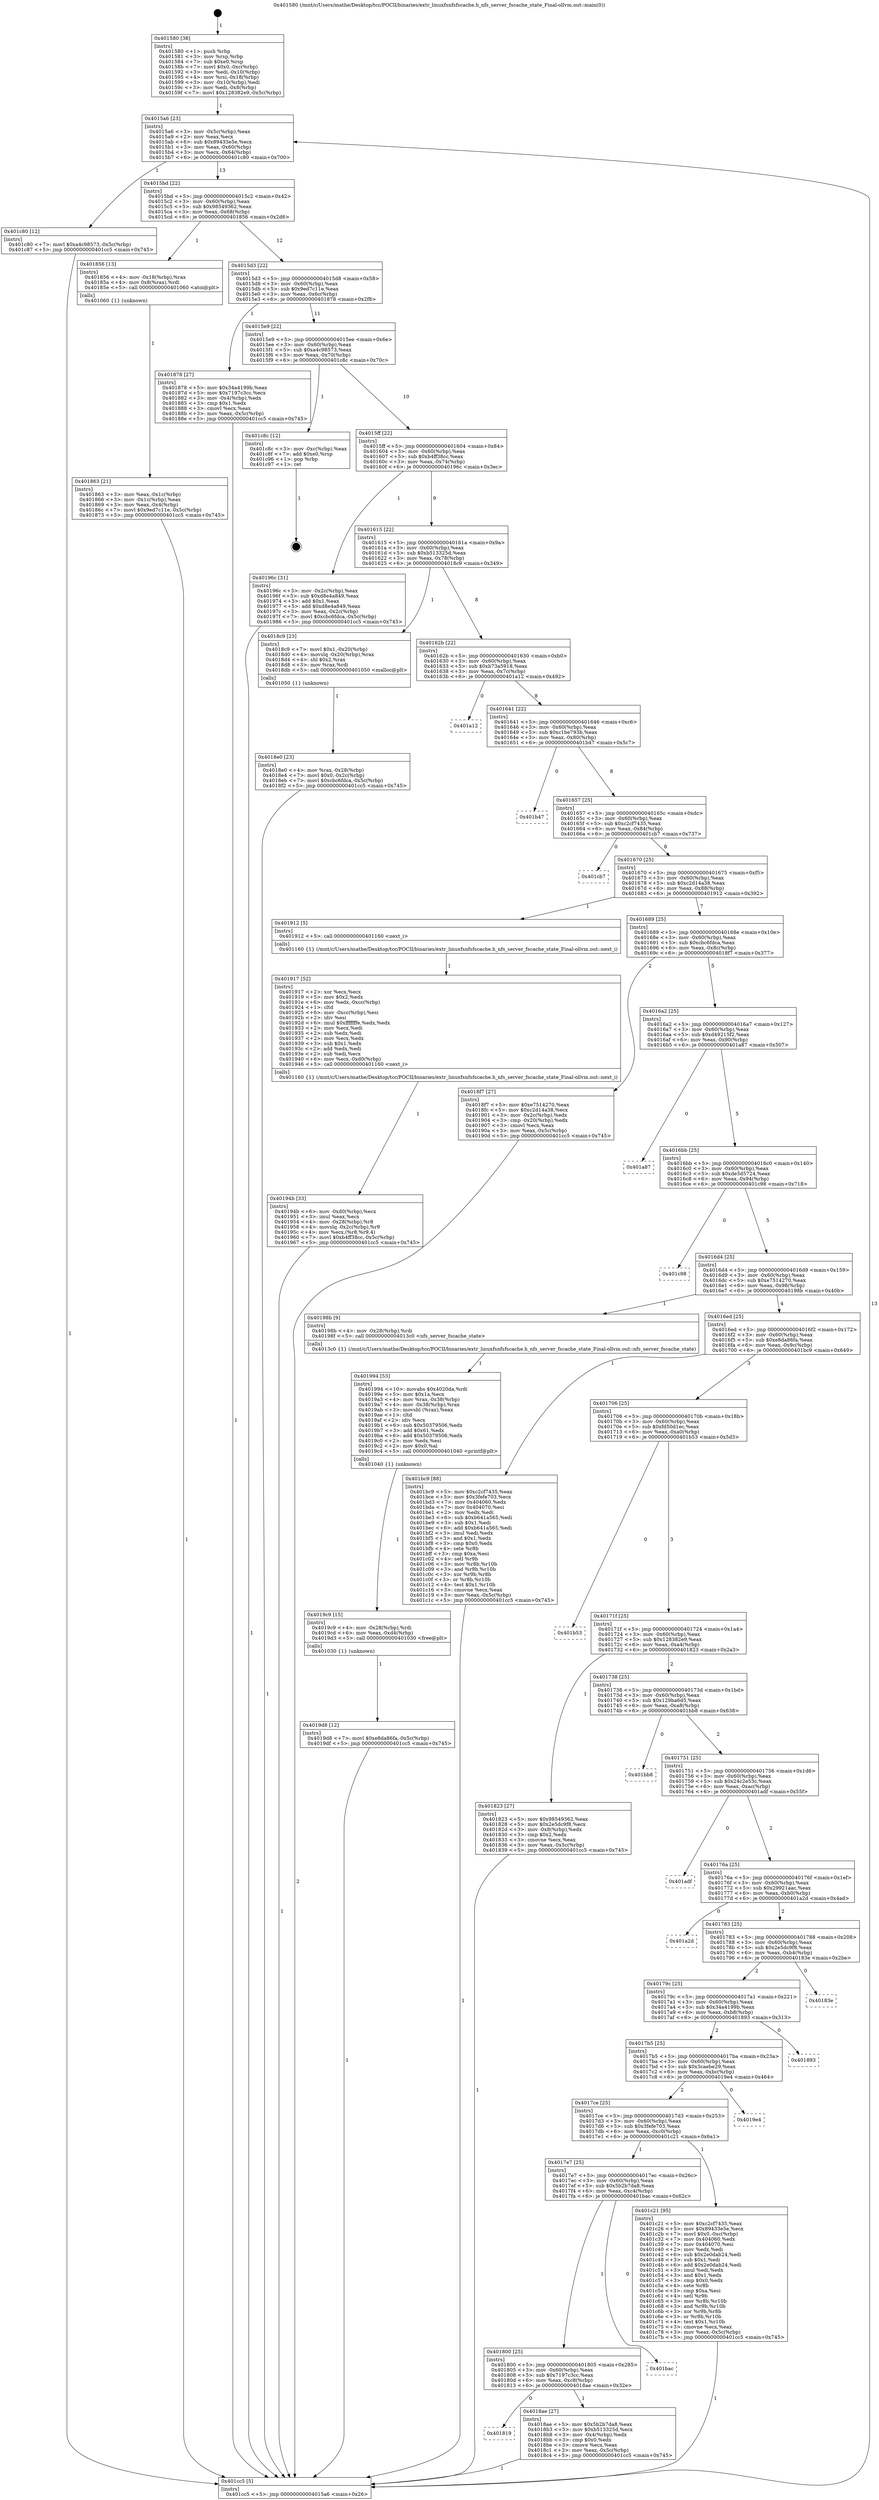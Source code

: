digraph "0x401580" {
  label = "0x401580 (/mnt/c/Users/mathe/Desktop/tcc/POCII/binaries/extr_linuxfsnfsfscache.h_nfs_server_fscache_state_Final-ollvm.out::main(0))"
  labelloc = "t"
  node[shape=record]

  Entry [label="",width=0.3,height=0.3,shape=circle,fillcolor=black,style=filled]
  "0x4015a6" [label="{
     0x4015a6 [23]\l
     | [instrs]\l
     &nbsp;&nbsp;0x4015a6 \<+3\>: mov -0x5c(%rbp),%eax\l
     &nbsp;&nbsp;0x4015a9 \<+2\>: mov %eax,%ecx\l
     &nbsp;&nbsp;0x4015ab \<+6\>: sub $0x89433e5e,%ecx\l
     &nbsp;&nbsp;0x4015b1 \<+3\>: mov %eax,-0x60(%rbp)\l
     &nbsp;&nbsp;0x4015b4 \<+3\>: mov %ecx,-0x64(%rbp)\l
     &nbsp;&nbsp;0x4015b7 \<+6\>: je 0000000000401c80 \<main+0x700\>\l
  }"]
  "0x401c80" [label="{
     0x401c80 [12]\l
     | [instrs]\l
     &nbsp;&nbsp;0x401c80 \<+7\>: movl $0xa4c98573,-0x5c(%rbp)\l
     &nbsp;&nbsp;0x401c87 \<+5\>: jmp 0000000000401cc5 \<main+0x745\>\l
  }"]
  "0x4015bd" [label="{
     0x4015bd [22]\l
     | [instrs]\l
     &nbsp;&nbsp;0x4015bd \<+5\>: jmp 00000000004015c2 \<main+0x42\>\l
     &nbsp;&nbsp;0x4015c2 \<+3\>: mov -0x60(%rbp),%eax\l
     &nbsp;&nbsp;0x4015c5 \<+5\>: sub $0x98549362,%eax\l
     &nbsp;&nbsp;0x4015ca \<+3\>: mov %eax,-0x68(%rbp)\l
     &nbsp;&nbsp;0x4015cd \<+6\>: je 0000000000401856 \<main+0x2d6\>\l
  }"]
  Exit [label="",width=0.3,height=0.3,shape=circle,fillcolor=black,style=filled,peripheries=2]
  "0x401856" [label="{
     0x401856 [13]\l
     | [instrs]\l
     &nbsp;&nbsp;0x401856 \<+4\>: mov -0x18(%rbp),%rax\l
     &nbsp;&nbsp;0x40185a \<+4\>: mov 0x8(%rax),%rdi\l
     &nbsp;&nbsp;0x40185e \<+5\>: call 0000000000401060 \<atoi@plt\>\l
     | [calls]\l
     &nbsp;&nbsp;0x401060 \{1\} (unknown)\l
  }"]
  "0x4015d3" [label="{
     0x4015d3 [22]\l
     | [instrs]\l
     &nbsp;&nbsp;0x4015d3 \<+5\>: jmp 00000000004015d8 \<main+0x58\>\l
     &nbsp;&nbsp;0x4015d8 \<+3\>: mov -0x60(%rbp),%eax\l
     &nbsp;&nbsp;0x4015db \<+5\>: sub $0x9ed7c11e,%eax\l
     &nbsp;&nbsp;0x4015e0 \<+3\>: mov %eax,-0x6c(%rbp)\l
     &nbsp;&nbsp;0x4015e3 \<+6\>: je 0000000000401878 \<main+0x2f8\>\l
  }"]
  "0x4019d8" [label="{
     0x4019d8 [12]\l
     | [instrs]\l
     &nbsp;&nbsp;0x4019d8 \<+7\>: movl $0xe8da86fa,-0x5c(%rbp)\l
     &nbsp;&nbsp;0x4019df \<+5\>: jmp 0000000000401cc5 \<main+0x745\>\l
  }"]
  "0x401878" [label="{
     0x401878 [27]\l
     | [instrs]\l
     &nbsp;&nbsp;0x401878 \<+5\>: mov $0x34a4199b,%eax\l
     &nbsp;&nbsp;0x40187d \<+5\>: mov $0x7197c3cc,%ecx\l
     &nbsp;&nbsp;0x401882 \<+3\>: mov -0x4(%rbp),%edx\l
     &nbsp;&nbsp;0x401885 \<+3\>: cmp $0x1,%edx\l
     &nbsp;&nbsp;0x401888 \<+3\>: cmovl %ecx,%eax\l
     &nbsp;&nbsp;0x40188b \<+3\>: mov %eax,-0x5c(%rbp)\l
     &nbsp;&nbsp;0x40188e \<+5\>: jmp 0000000000401cc5 \<main+0x745\>\l
  }"]
  "0x4015e9" [label="{
     0x4015e9 [22]\l
     | [instrs]\l
     &nbsp;&nbsp;0x4015e9 \<+5\>: jmp 00000000004015ee \<main+0x6e\>\l
     &nbsp;&nbsp;0x4015ee \<+3\>: mov -0x60(%rbp),%eax\l
     &nbsp;&nbsp;0x4015f1 \<+5\>: sub $0xa4c98573,%eax\l
     &nbsp;&nbsp;0x4015f6 \<+3\>: mov %eax,-0x70(%rbp)\l
     &nbsp;&nbsp;0x4015f9 \<+6\>: je 0000000000401c8c \<main+0x70c\>\l
  }"]
  "0x4019c9" [label="{
     0x4019c9 [15]\l
     | [instrs]\l
     &nbsp;&nbsp;0x4019c9 \<+4\>: mov -0x28(%rbp),%rdi\l
     &nbsp;&nbsp;0x4019cd \<+6\>: mov %eax,-0xd4(%rbp)\l
     &nbsp;&nbsp;0x4019d3 \<+5\>: call 0000000000401030 \<free@plt\>\l
     | [calls]\l
     &nbsp;&nbsp;0x401030 \{1\} (unknown)\l
  }"]
  "0x401c8c" [label="{
     0x401c8c [12]\l
     | [instrs]\l
     &nbsp;&nbsp;0x401c8c \<+3\>: mov -0xc(%rbp),%eax\l
     &nbsp;&nbsp;0x401c8f \<+7\>: add $0xe0,%rsp\l
     &nbsp;&nbsp;0x401c96 \<+1\>: pop %rbp\l
     &nbsp;&nbsp;0x401c97 \<+1\>: ret\l
  }"]
  "0x4015ff" [label="{
     0x4015ff [22]\l
     | [instrs]\l
     &nbsp;&nbsp;0x4015ff \<+5\>: jmp 0000000000401604 \<main+0x84\>\l
     &nbsp;&nbsp;0x401604 \<+3\>: mov -0x60(%rbp),%eax\l
     &nbsp;&nbsp;0x401607 \<+5\>: sub $0xb4ff38cc,%eax\l
     &nbsp;&nbsp;0x40160c \<+3\>: mov %eax,-0x74(%rbp)\l
     &nbsp;&nbsp;0x40160f \<+6\>: je 000000000040196c \<main+0x3ec\>\l
  }"]
  "0x401994" [label="{
     0x401994 [53]\l
     | [instrs]\l
     &nbsp;&nbsp;0x401994 \<+10\>: movabs $0x4020da,%rdi\l
     &nbsp;&nbsp;0x40199e \<+5\>: mov $0x1a,%ecx\l
     &nbsp;&nbsp;0x4019a3 \<+4\>: mov %rax,-0x38(%rbp)\l
     &nbsp;&nbsp;0x4019a7 \<+4\>: mov -0x38(%rbp),%rax\l
     &nbsp;&nbsp;0x4019ab \<+3\>: movsbl (%rax),%eax\l
     &nbsp;&nbsp;0x4019ae \<+1\>: cltd\l
     &nbsp;&nbsp;0x4019af \<+2\>: idiv %ecx\l
     &nbsp;&nbsp;0x4019b1 \<+6\>: sub $0x50379506,%edx\l
     &nbsp;&nbsp;0x4019b7 \<+3\>: add $0x61,%edx\l
     &nbsp;&nbsp;0x4019ba \<+6\>: add $0x50379506,%edx\l
     &nbsp;&nbsp;0x4019c0 \<+2\>: mov %edx,%esi\l
     &nbsp;&nbsp;0x4019c2 \<+2\>: mov $0x0,%al\l
     &nbsp;&nbsp;0x4019c4 \<+5\>: call 0000000000401040 \<printf@plt\>\l
     | [calls]\l
     &nbsp;&nbsp;0x401040 \{1\} (unknown)\l
  }"]
  "0x40196c" [label="{
     0x40196c [31]\l
     | [instrs]\l
     &nbsp;&nbsp;0x40196c \<+3\>: mov -0x2c(%rbp),%eax\l
     &nbsp;&nbsp;0x40196f \<+5\>: sub $0xd8e4a849,%eax\l
     &nbsp;&nbsp;0x401974 \<+3\>: add $0x1,%eax\l
     &nbsp;&nbsp;0x401977 \<+5\>: add $0xd8e4a849,%eax\l
     &nbsp;&nbsp;0x40197c \<+3\>: mov %eax,-0x2c(%rbp)\l
     &nbsp;&nbsp;0x40197f \<+7\>: movl $0xcbc6fdca,-0x5c(%rbp)\l
     &nbsp;&nbsp;0x401986 \<+5\>: jmp 0000000000401cc5 \<main+0x745\>\l
  }"]
  "0x401615" [label="{
     0x401615 [22]\l
     | [instrs]\l
     &nbsp;&nbsp;0x401615 \<+5\>: jmp 000000000040161a \<main+0x9a\>\l
     &nbsp;&nbsp;0x40161a \<+3\>: mov -0x60(%rbp),%eax\l
     &nbsp;&nbsp;0x40161d \<+5\>: sub $0xb513325d,%eax\l
     &nbsp;&nbsp;0x401622 \<+3\>: mov %eax,-0x78(%rbp)\l
     &nbsp;&nbsp;0x401625 \<+6\>: je 00000000004018c9 \<main+0x349\>\l
  }"]
  "0x40194b" [label="{
     0x40194b [33]\l
     | [instrs]\l
     &nbsp;&nbsp;0x40194b \<+6\>: mov -0xd0(%rbp),%ecx\l
     &nbsp;&nbsp;0x401951 \<+3\>: imul %eax,%ecx\l
     &nbsp;&nbsp;0x401954 \<+4\>: mov -0x28(%rbp),%r8\l
     &nbsp;&nbsp;0x401958 \<+4\>: movslq -0x2c(%rbp),%r9\l
     &nbsp;&nbsp;0x40195c \<+4\>: mov %ecx,(%r8,%r9,4)\l
     &nbsp;&nbsp;0x401960 \<+7\>: movl $0xb4ff38cc,-0x5c(%rbp)\l
     &nbsp;&nbsp;0x401967 \<+5\>: jmp 0000000000401cc5 \<main+0x745\>\l
  }"]
  "0x4018c9" [label="{
     0x4018c9 [23]\l
     | [instrs]\l
     &nbsp;&nbsp;0x4018c9 \<+7\>: movl $0x1,-0x20(%rbp)\l
     &nbsp;&nbsp;0x4018d0 \<+4\>: movslq -0x20(%rbp),%rax\l
     &nbsp;&nbsp;0x4018d4 \<+4\>: shl $0x2,%rax\l
     &nbsp;&nbsp;0x4018d8 \<+3\>: mov %rax,%rdi\l
     &nbsp;&nbsp;0x4018db \<+5\>: call 0000000000401050 \<malloc@plt\>\l
     | [calls]\l
     &nbsp;&nbsp;0x401050 \{1\} (unknown)\l
  }"]
  "0x40162b" [label="{
     0x40162b [22]\l
     | [instrs]\l
     &nbsp;&nbsp;0x40162b \<+5\>: jmp 0000000000401630 \<main+0xb0\>\l
     &nbsp;&nbsp;0x401630 \<+3\>: mov -0x60(%rbp),%eax\l
     &nbsp;&nbsp;0x401633 \<+5\>: sub $0xb73a5918,%eax\l
     &nbsp;&nbsp;0x401638 \<+3\>: mov %eax,-0x7c(%rbp)\l
     &nbsp;&nbsp;0x40163b \<+6\>: je 0000000000401a12 \<main+0x492\>\l
  }"]
  "0x401917" [label="{
     0x401917 [52]\l
     | [instrs]\l
     &nbsp;&nbsp;0x401917 \<+2\>: xor %ecx,%ecx\l
     &nbsp;&nbsp;0x401919 \<+5\>: mov $0x2,%edx\l
     &nbsp;&nbsp;0x40191e \<+6\>: mov %edx,-0xcc(%rbp)\l
     &nbsp;&nbsp;0x401924 \<+1\>: cltd\l
     &nbsp;&nbsp;0x401925 \<+6\>: mov -0xcc(%rbp),%esi\l
     &nbsp;&nbsp;0x40192b \<+2\>: idiv %esi\l
     &nbsp;&nbsp;0x40192d \<+6\>: imul $0xfffffffe,%edx,%edx\l
     &nbsp;&nbsp;0x401933 \<+2\>: mov %ecx,%edi\l
     &nbsp;&nbsp;0x401935 \<+2\>: sub %edx,%edi\l
     &nbsp;&nbsp;0x401937 \<+2\>: mov %ecx,%edx\l
     &nbsp;&nbsp;0x401939 \<+3\>: sub $0x1,%edx\l
     &nbsp;&nbsp;0x40193c \<+2\>: add %edx,%edi\l
     &nbsp;&nbsp;0x40193e \<+2\>: sub %edi,%ecx\l
     &nbsp;&nbsp;0x401940 \<+6\>: mov %ecx,-0xd0(%rbp)\l
     &nbsp;&nbsp;0x401946 \<+5\>: call 0000000000401160 \<next_i\>\l
     | [calls]\l
     &nbsp;&nbsp;0x401160 \{1\} (/mnt/c/Users/mathe/Desktop/tcc/POCII/binaries/extr_linuxfsnfsfscache.h_nfs_server_fscache_state_Final-ollvm.out::next_i)\l
  }"]
  "0x401a12" [label="{
     0x401a12\l
  }", style=dashed]
  "0x401641" [label="{
     0x401641 [22]\l
     | [instrs]\l
     &nbsp;&nbsp;0x401641 \<+5\>: jmp 0000000000401646 \<main+0xc6\>\l
     &nbsp;&nbsp;0x401646 \<+3\>: mov -0x60(%rbp),%eax\l
     &nbsp;&nbsp;0x401649 \<+5\>: sub $0xc1be793b,%eax\l
     &nbsp;&nbsp;0x40164e \<+3\>: mov %eax,-0x80(%rbp)\l
     &nbsp;&nbsp;0x401651 \<+6\>: je 0000000000401b47 \<main+0x5c7\>\l
  }"]
  "0x4018e0" [label="{
     0x4018e0 [23]\l
     | [instrs]\l
     &nbsp;&nbsp;0x4018e0 \<+4\>: mov %rax,-0x28(%rbp)\l
     &nbsp;&nbsp;0x4018e4 \<+7\>: movl $0x0,-0x2c(%rbp)\l
     &nbsp;&nbsp;0x4018eb \<+7\>: movl $0xcbc6fdca,-0x5c(%rbp)\l
     &nbsp;&nbsp;0x4018f2 \<+5\>: jmp 0000000000401cc5 \<main+0x745\>\l
  }"]
  "0x401b47" [label="{
     0x401b47\l
  }", style=dashed]
  "0x401657" [label="{
     0x401657 [25]\l
     | [instrs]\l
     &nbsp;&nbsp;0x401657 \<+5\>: jmp 000000000040165c \<main+0xdc\>\l
     &nbsp;&nbsp;0x40165c \<+3\>: mov -0x60(%rbp),%eax\l
     &nbsp;&nbsp;0x40165f \<+5\>: sub $0xc2cf7435,%eax\l
     &nbsp;&nbsp;0x401664 \<+6\>: mov %eax,-0x84(%rbp)\l
     &nbsp;&nbsp;0x40166a \<+6\>: je 0000000000401cb7 \<main+0x737\>\l
  }"]
  "0x401819" [label="{
     0x401819\l
  }", style=dashed]
  "0x401cb7" [label="{
     0x401cb7\l
  }", style=dashed]
  "0x401670" [label="{
     0x401670 [25]\l
     | [instrs]\l
     &nbsp;&nbsp;0x401670 \<+5\>: jmp 0000000000401675 \<main+0xf5\>\l
     &nbsp;&nbsp;0x401675 \<+3\>: mov -0x60(%rbp),%eax\l
     &nbsp;&nbsp;0x401678 \<+5\>: sub $0xc2d14a38,%eax\l
     &nbsp;&nbsp;0x40167d \<+6\>: mov %eax,-0x88(%rbp)\l
     &nbsp;&nbsp;0x401683 \<+6\>: je 0000000000401912 \<main+0x392\>\l
  }"]
  "0x4018ae" [label="{
     0x4018ae [27]\l
     | [instrs]\l
     &nbsp;&nbsp;0x4018ae \<+5\>: mov $0x5b2b7da8,%eax\l
     &nbsp;&nbsp;0x4018b3 \<+5\>: mov $0xb513325d,%ecx\l
     &nbsp;&nbsp;0x4018b8 \<+3\>: mov -0x4(%rbp),%edx\l
     &nbsp;&nbsp;0x4018bb \<+3\>: cmp $0x0,%edx\l
     &nbsp;&nbsp;0x4018be \<+3\>: cmove %ecx,%eax\l
     &nbsp;&nbsp;0x4018c1 \<+3\>: mov %eax,-0x5c(%rbp)\l
     &nbsp;&nbsp;0x4018c4 \<+5\>: jmp 0000000000401cc5 \<main+0x745\>\l
  }"]
  "0x401912" [label="{
     0x401912 [5]\l
     | [instrs]\l
     &nbsp;&nbsp;0x401912 \<+5\>: call 0000000000401160 \<next_i\>\l
     | [calls]\l
     &nbsp;&nbsp;0x401160 \{1\} (/mnt/c/Users/mathe/Desktop/tcc/POCII/binaries/extr_linuxfsnfsfscache.h_nfs_server_fscache_state_Final-ollvm.out::next_i)\l
  }"]
  "0x401689" [label="{
     0x401689 [25]\l
     | [instrs]\l
     &nbsp;&nbsp;0x401689 \<+5\>: jmp 000000000040168e \<main+0x10e\>\l
     &nbsp;&nbsp;0x40168e \<+3\>: mov -0x60(%rbp),%eax\l
     &nbsp;&nbsp;0x401691 \<+5\>: sub $0xcbc6fdca,%eax\l
     &nbsp;&nbsp;0x401696 \<+6\>: mov %eax,-0x8c(%rbp)\l
     &nbsp;&nbsp;0x40169c \<+6\>: je 00000000004018f7 \<main+0x377\>\l
  }"]
  "0x401800" [label="{
     0x401800 [25]\l
     | [instrs]\l
     &nbsp;&nbsp;0x401800 \<+5\>: jmp 0000000000401805 \<main+0x285\>\l
     &nbsp;&nbsp;0x401805 \<+3\>: mov -0x60(%rbp),%eax\l
     &nbsp;&nbsp;0x401808 \<+5\>: sub $0x7197c3cc,%eax\l
     &nbsp;&nbsp;0x40180d \<+6\>: mov %eax,-0xc8(%rbp)\l
     &nbsp;&nbsp;0x401813 \<+6\>: je 00000000004018ae \<main+0x32e\>\l
  }"]
  "0x4018f7" [label="{
     0x4018f7 [27]\l
     | [instrs]\l
     &nbsp;&nbsp;0x4018f7 \<+5\>: mov $0xe7514270,%eax\l
     &nbsp;&nbsp;0x4018fc \<+5\>: mov $0xc2d14a38,%ecx\l
     &nbsp;&nbsp;0x401901 \<+3\>: mov -0x2c(%rbp),%edx\l
     &nbsp;&nbsp;0x401904 \<+3\>: cmp -0x20(%rbp),%edx\l
     &nbsp;&nbsp;0x401907 \<+3\>: cmovl %ecx,%eax\l
     &nbsp;&nbsp;0x40190a \<+3\>: mov %eax,-0x5c(%rbp)\l
     &nbsp;&nbsp;0x40190d \<+5\>: jmp 0000000000401cc5 \<main+0x745\>\l
  }"]
  "0x4016a2" [label="{
     0x4016a2 [25]\l
     | [instrs]\l
     &nbsp;&nbsp;0x4016a2 \<+5\>: jmp 00000000004016a7 \<main+0x127\>\l
     &nbsp;&nbsp;0x4016a7 \<+3\>: mov -0x60(%rbp),%eax\l
     &nbsp;&nbsp;0x4016aa \<+5\>: sub $0xd49215f2,%eax\l
     &nbsp;&nbsp;0x4016af \<+6\>: mov %eax,-0x90(%rbp)\l
     &nbsp;&nbsp;0x4016b5 \<+6\>: je 0000000000401a87 \<main+0x507\>\l
  }"]
  "0x401bac" [label="{
     0x401bac\l
  }", style=dashed]
  "0x401a87" [label="{
     0x401a87\l
  }", style=dashed]
  "0x4016bb" [label="{
     0x4016bb [25]\l
     | [instrs]\l
     &nbsp;&nbsp;0x4016bb \<+5\>: jmp 00000000004016c0 \<main+0x140\>\l
     &nbsp;&nbsp;0x4016c0 \<+3\>: mov -0x60(%rbp),%eax\l
     &nbsp;&nbsp;0x4016c3 \<+5\>: sub $0xde3d5724,%eax\l
     &nbsp;&nbsp;0x4016c8 \<+6\>: mov %eax,-0x94(%rbp)\l
     &nbsp;&nbsp;0x4016ce \<+6\>: je 0000000000401c98 \<main+0x718\>\l
  }"]
  "0x4017e7" [label="{
     0x4017e7 [25]\l
     | [instrs]\l
     &nbsp;&nbsp;0x4017e7 \<+5\>: jmp 00000000004017ec \<main+0x26c\>\l
     &nbsp;&nbsp;0x4017ec \<+3\>: mov -0x60(%rbp),%eax\l
     &nbsp;&nbsp;0x4017ef \<+5\>: sub $0x5b2b7da8,%eax\l
     &nbsp;&nbsp;0x4017f4 \<+6\>: mov %eax,-0xc4(%rbp)\l
     &nbsp;&nbsp;0x4017fa \<+6\>: je 0000000000401bac \<main+0x62c\>\l
  }"]
  "0x401c98" [label="{
     0x401c98\l
  }", style=dashed]
  "0x4016d4" [label="{
     0x4016d4 [25]\l
     | [instrs]\l
     &nbsp;&nbsp;0x4016d4 \<+5\>: jmp 00000000004016d9 \<main+0x159\>\l
     &nbsp;&nbsp;0x4016d9 \<+3\>: mov -0x60(%rbp),%eax\l
     &nbsp;&nbsp;0x4016dc \<+5\>: sub $0xe7514270,%eax\l
     &nbsp;&nbsp;0x4016e1 \<+6\>: mov %eax,-0x98(%rbp)\l
     &nbsp;&nbsp;0x4016e7 \<+6\>: je 000000000040198b \<main+0x40b\>\l
  }"]
  "0x401c21" [label="{
     0x401c21 [95]\l
     | [instrs]\l
     &nbsp;&nbsp;0x401c21 \<+5\>: mov $0xc2cf7435,%eax\l
     &nbsp;&nbsp;0x401c26 \<+5\>: mov $0x89433e5e,%ecx\l
     &nbsp;&nbsp;0x401c2b \<+7\>: movl $0x0,-0xc(%rbp)\l
     &nbsp;&nbsp;0x401c32 \<+7\>: mov 0x404060,%edx\l
     &nbsp;&nbsp;0x401c39 \<+7\>: mov 0x404070,%esi\l
     &nbsp;&nbsp;0x401c40 \<+2\>: mov %edx,%edi\l
     &nbsp;&nbsp;0x401c42 \<+6\>: sub $0x2e0dab24,%edi\l
     &nbsp;&nbsp;0x401c48 \<+3\>: sub $0x1,%edi\l
     &nbsp;&nbsp;0x401c4b \<+6\>: add $0x2e0dab24,%edi\l
     &nbsp;&nbsp;0x401c51 \<+3\>: imul %edi,%edx\l
     &nbsp;&nbsp;0x401c54 \<+3\>: and $0x1,%edx\l
     &nbsp;&nbsp;0x401c57 \<+3\>: cmp $0x0,%edx\l
     &nbsp;&nbsp;0x401c5a \<+4\>: sete %r8b\l
     &nbsp;&nbsp;0x401c5e \<+3\>: cmp $0xa,%esi\l
     &nbsp;&nbsp;0x401c61 \<+4\>: setl %r9b\l
     &nbsp;&nbsp;0x401c65 \<+3\>: mov %r8b,%r10b\l
     &nbsp;&nbsp;0x401c68 \<+3\>: and %r9b,%r10b\l
     &nbsp;&nbsp;0x401c6b \<+3\>: xor %r9b,%r8b\l
     &nbsp;&nbsp;0x401c6e \<+3\>: or %r8b,%r10b\l
     &nbsp;&nbsp;0x401c71 \<+4\>: test $0x1,%r10b\l
     &nbsp;&nbsp;0x401c75 \<+3\>: cmovne %ecx,%eax\l
     &nbsp;&nbsp;0x401c78 \<+3\>: mov %eax,-0x5c(%rbp)\l
     &nbsp;&nbsp;0x401c7b \<+5\>: jmp 0000000000401cc5 \<main+0x745\>\l
  }"]
  "0x40198b" [label="{
     0x40198b [9]\l
     | [instrs]\l
     &nbsp;&nbsp;0x40198b \<+4\>: mov -0x28(%rbp),%rdi\l
     &nbsp;&nbsp;0x40198f \<+5\>: call 00000000004013c0 \<nfs_server_fscache_state\>\l
     | [calls]\l
     &nbsp;&nbsp;0x4013c0 \{1\} (/mnt/c/Users/mathe/Desktop/tcc/POCII/binaries/extr_linuxfsnfsfscache.h_nfs_server_fscache_state_Final-ollvm.out::nfs_server_fscache_state)\l
  }"]
  "0x4016ed" [label="{
     0x4016ed [25]\l
     | [instrs]\l
     &nbsp;&nbsp;0x4016ed \<+5\>: jmp 00000000004016f2 \<main+0x172\>\l
     &nbsp;&nbsp;0x4016f2 \<+3\>: mov -0x60(%rbp),%eax\l
     &nbsp;&nbsp;0x4016f5 \<+5\>: sub $0xe8da86fa,%eax\l
     &nbsp;&nbsp;0x4016fa \<+6\>: mov %eax,-0x9c(%rbp)\l
     &nbsp;&nbsp;0x401700 \<+6\>: je 0000000000401bc9 \<main+0x649\>\l
  }"]
  "0x4017ce" [label="{
     0x4017ce [25]\l
     | [instrs]\l
     &nbsp;&nbsp;0x4017ce \<+5\>: jmp 00000000004017d3 \<main+0x253\>\l
     &nbsp;&nbsp;0x4017d3 \<+3\>: mov -0x60(%rbp),%eax\l
     &nbsp;&nbsp;0x4017d6 \<+5\>: sub $0x3fefe703,%eax\l
     &nbsp;&nbsp;0x4017db \<+6\>: mov %eax,-0xc0(%rbp)\l
     &nbsp;&nbsp;0x4017e1 \<+6\>: je 0000000000401c21 \<main+0x6a1\>\l
  }"]
  "0x401bc9" [label="{
     0x401bc9 [88]\l
     | [instrs]\l
     &nbsp;&nbsp;0x401bc9 \<+5\>: mov $0xc2cf7435,%eax\l
     &nbsp;&nbsp;0x401bce \<+5\>: mov $0x3fefe703,%ecx\l
     &nbsp;&nbsp;0x401bd3 \<+7\>: mov 0x404060,%edx\l
     &nbsp;&nbsp;0x401bda \<+7\>: mov 0x404070,%esi\l
     &nbsp;&nbsp;0x401be1 \<+2\>: mov %edx,%edi\l
     &nbsp;&nbsp;0x401be3 \<+6\>: sub $0xb641a565,%edi\l
     &nbsp;&nbsp;0x401be9 \<+3\>: sub $0x1,%edi\l
     &nbsp;&nbsp;0x401bec \<+6\>: add $0xb641a565,%edi\l
     &nbsp;&nbsp;0x401bf2 \<+3\>: imul %edi,%edx\l
     &nbsp;&nbsp;0x401bf5 \<+3\>: and $0x1,%edx\l
     &nbsp;&nbsp;0x401bf8 \<+3\>: cmp $0x0,%edx\l
     &nbsp;&nbsp;0x401bfb \<+4\>: sete %r8b\l
     &nbsp;&nbsp;0x401bff \<+3\>: cmp $0xa,%esi\l
     &nbsp;&nbsp;0x401c02 \<+4\>: setl %r9b\l
     &nbsp;&nbsp;0x401c06 \<+3\>: mov %r8b,%r10b\l
     &nbsp;&nbsp;0x401c09 \<+3\>: and %r9b,%r10b\l
     &nbsp;&nbsp;0x401c0c \<+3\>: xor %r9b,%r8b\l
     &nbsp;&nbsp;0x401c0f \<+3\>: or %r8b,%r10b\l
     &nbsp;&nbsp;0x401c12 \<+4\>: test $0x1,%r10b\l
     &nbsp;&nbsp;0x401c16 \<+3\>: cmovne %ecx,%eax\l
     &nbsp;&nbsp;0x401c19 \<+3\>: mov %eax,-0x5c(%rbp)\l
     &nbsp;&nbsp;0x401c1c \<+5\>: jmp 0000000000401cc5 \<main+0x745\>\l
  }"]
  "0x401706" [label="{
     0x401706 [25]\l
     | [instrs]\l
     &nbsp;&nbsp;0x401706 \<+5\>: jmp 000000000040170b \<main+0x18b\>\l
     &nbsp;&nbsp;0x40170b \<+3\>: mov -0x60(%rbp),%eax\l
     &nbsp;&nbsp;0x40170e \<+5\>: sub $0xfd50d1ec,%eax\l
     &nbsp;&nbsp;0x401713 \<+6\>: mov %eax,-0xa0(%rbp)\l
     &nbsp;&nbsp;0x401719 \<+6\>: je 0000000000401b53 \<main+0x5d3\>\l
  }"]
  "0x4019e4" [label="{
     0x4019e4\l
  }", style=dashed]
  "0x401b53" [label="{
     0x401b53\l
  }", style=dashed]
  "0x40171f" [label="{
     0x40171f [25]\l
     | [instrs]\l
     &nbsp;&nbsp;0x40171f \<+5\>: jmp 0000000000401724 \<main+0x1a4\>\l
     &nbsp;&nbsp;0x401724 \<+3\>: mov -0x60(%rbp),%eax\l
     &nbsp;&nbsp;0x401727 \<+5\>: sub $0x128382e9,%eax\l
     &nbsp;&nbsp;0x40172c \<+6\>: mov %eax,-0xa4(%rbp)\l
     &nbsp;&nbsp;0x401732 \<+6\>: je 0000000000401823 \<main+0x2a3\>\l
  }"]
  "0x4017b5" [label="{
     0x4017b5 [25]\l
     | [instrs]\l
     &nbsp;&nbsp;0x4017b5 \<+5\>: jmp 00000000004017ba \<main+0x23a\>\l
     &nbsp;&nbsp;0x4017ba \<+3\>: mov -0x60(%rbp),%eax\l
     &nbsp;&nbsp;0x4017bd \<+5\>: sub $0x3caebe29,%eax\l
     &nbsp;&nbsp;0x4017c2 \<+6\>: mov %eax,-0xbc(%rbp)\l
     &nbsp;&nbsp;0x4017c8 \<+6\>: je 00000000004019e4 \<main+0x464\>\l
  }"]
  "0x401823" [label="{
     0x401823 [27]\l
     | [instrs]\l
     &nbsp;&nbsp;0x401823 \<+5\>: mov $0x98549362,%eax\l
     &nbsp;&nbsp;0x401828 \<+5\>: mov $0x2e5dc9f8,%ecx\l
     &nbsp;&nbsp;0x40182d \<+3\>: mov -0x8(%rbp),%edx\l
     &nbsp;&nbsp;0x401830 \<+3\>: cmp $0x2,%edx\l
     &nbsp;&nbsp;0x401833 \<+3\>: cmovne %ecx,%eax\l
     &nbsp;&nbsp;0x401836 \<+3\>: mov %eax,-0x5c(%rbp)\l
     &nbsp;&nbsp;0x401839 \<+5\>: jmp 0000000000401cc5 \<main+0x745\>\l
  }"]
  "0x401738" [label="{
     0x401738 [25]\l
     | [instrs]\l
     &nbsp;&nbsp;0x401738 \<+5\>: jmp 000000000040173d \<main+0x1bd\>\l
     &nbsp;&nbsp;0x40173d \<+3\>: mov -0x60(%rbp),%eax\l
     &nbsp;&nbsp;0x401740 \<+5\>: sub $0x129ba6d5,%eax\l
     &nbsp;&nbsp;0x401745 \<+6\>: mov %eax,-0xa8(%rbp)\l
     &nbsp;&nbsp;0x40174b \<+6\>: je 0000000000401bb8 \<main+0x638\>\l
  }"]
  "0x401cc5" [label="{
     0x401cc5 [5]\l
     | [instrs]\l
     &nbsp;&nbsp;0x401cc5 \<+5\>: jmp 00000000004015a6 \<main+0x26\>\l
  }"]
  "0x401580" [label="{
     0x401580 [38]\l
     | [instrs]\l
     &nbsp;&nbsp;0x401580 \<+1\>: push %rbp\l
     &nbsp;&nbsp;0x401581 \<+3\>: mov %rsp,%rbp\l
     &nbsp;&nbsp;0x401584 \<+7\>: sub $0xe0,%rsp\l
     &nbsp;&nbsp;0x40158b \<+7\>: movl $0x0,-0xc(%rbp)\l
     &nbsp;&nbsp;0x401592 \<+3\>: mov %edi,-0x10(%rbp)\l
     &nbsp;&nbsp;0x401595 \<+4\>: mov %rsi,-0x18(%rbp)\l
     &nbsp;&nbsp;0x401599 \<+3\>: mov -0x10(%rbp),%edi\l
     &nbsp;&nbsp;0x40159c \<+3\>: mov %edi,-0x8(%rbp)\l
     &nbsp;&nbsp;0x40159f \<+7\>: movl $0x128382e9,-0x5c(%rbp)\l
  }"]
  "0x401863" [label="{
     0x401863 [21]\l
     | [instrs]\l
     &nbsp;&nbsp;0x401863 \<+3\>: mov %eax,-0x1c(%rbp)\l
     &nbsp;&nbsp;0x401866 \<+3\>: mov -0x1c(%rbp),%eax\l
     &nbsp;&nbsp;0x401869 \<+3\>: mov %eax,-0x4(%rbp)\l
     &nbsp;&nbsp;0x40186c \<+7\>: movl $0x9ed7c11e,-0x5c(%rbp)\l
     &nbsp;&nbsp;0x401873 \<+5\>: jmp 0000000000401cc5 \<main+0x745\>\l
  }"]
  "0x401893" [label="{
     0x401893\l
  }", style=dashed]
  "0x401bb8" [label="{
     0x401bb8\l
  }", style=dashed]
  "0x401751" [label="{
     0x401751 [25]\l
     | [instrs]\l
     &nbsp;&nbsp;0x401751 \<+5\>: jmp 0000000000401756 \<main+0x1d6\>\l
     &nbsp;&nbsp;0x401756 \<+3\>: mov -0x60(%rbp),%eax\l
     &nbsp;&nbsp;0x401759 \<+5\>: sub $0x24c2e53c,%eax\l
     &nbsp;&nbsp;0x40175e \<+6\>: mov %eax,-0xac(%rbp)\l
     &nbsp;&nbsp;0x401764 \<+6\>: je 0000000000401adf \<main+0x55f\>\l
  }"]
  "0x40179c" [label="{
     0x40179c [25]\l
     | [instrs]\l
     &nbsp;&nbsp;0x40179c \<+5\>: jmp 00000000004017a1 \<main+0x221\>\l
     &nbsp;&nbsp;0x4017a1 \<+3\>: mov -0x60(%rbp),%eax\l
     &nbsp;&nbsp;0x4017a4 \<+5\>: sub $0x34a4199b,%eax\l
     &nbsp;&nbsp;0x4017a9 \<+6\>: mov %eax,-0xb8(%rbp)\l
     &nbsp;&nbsp;0x4017af \<+6\>: je 0000000000401893 \<main+0x313\>\l
  }"]
  "0x401adf" [label="{
     0x401adf\l
  }", style=dashed]
  "0x40176a" [label="{
     0x40176a [25]\l
     | [instrs]\l
     &nbsp;&nbsp;0x40176a \<+5\>: jmp 000000000040176f \<main+0x1ef\>\l
     &nbsp;&nbsp;0x40176f \<+3\>: mov -0x60(%rbp),%eax\l
     &nbsp;&nbsp;0x401772 \<+5\>: sub $0x29921aac,%eax\l
     &nbsp;&nbsp;0x401777 \<+6\>: mov %eax,-0xb0(%rbp)\l
     &nbsp;&nbsp;0x40177d \<+6\>: je 0000000000401a2d \<main+0x4ad\>\l
  }"]
  "0x40183e" [label="{
     0x40183e\l
  }", style=dashed]
  "0x401a2d" [label="{
     0x401a2d\l
  }", style=dashed]
  "0x401783" [label="{
     0x401783 [25]\l
     | [instrs]\l
     &nbsp;&nbsp;0x401783 \<+5\>: jmp 0000000000401788 \<main+0x208\>\l
     &nbsp;&nbsp;0x401788 \<+3\>: mov -0x60(%rbp),%eax\l
     &nbsp;&nbsp;0x40178b \<+5\>: sub $0x2e5dc9f8,%eax\l
     &nbsp;&nbsp;0x401790 \<+6\>: mov %eax,-0xb4(%rbp)\l
     &nbsp;&nbsp;0x401796 \<+6\>: je 000000000040183e \<main+0x2be\>\l
  }"]
  Entry -> "0x401580" [label=" 1"]
  "0x4015a6" -> "0x401c80" [label=" 1"]
  "0x4015a6" -> "0x4015bd" [label=" 13"]
  "0x401c8c" -> Exit [label=" 1"]
  "0x4015bd" -> "0x401856" [label=" 1"]
  "0x4015bd" -> "0x4015d3" [label=" 12"]
  "0x401c80" -> "0x401cc5" [label=" 1"]
  "0x4015d3" -> "0x401878" [label=" 1"]
  "0x4015d3" -> "0x4015e9" [label=" 11"]
  "0x401c21" -> "0x401cc5" [label=" 1"]
  "0x4015e9" -> "0x401c8c" [label=" 1"]
  "0x4015e9" -> "0x4015ff" [label=" 10"]
  "0x401bc9" -> "0x401cc5" [label=" 1"]
  "0x4015ff" -> "0x40196c" [label=" 1"]
  "0x4015ff" -> "0x401615" [label=" 9"]
  "0x4019d8" -> "0x401cc5" [label=" 1"]
  "0x401615" -> "0x4018c9" [label=" 1"]
  "0x401615" -> "0x40162b" [label=" 8"]
  "0x4019c9" -> "0x4019d8" [label=" 1"]
  "0x40162b" -> "0x401a12" [label=" 0"]
  "0x40162b" -> "0x401641" [label=" 8"]
  "0x401994" -> "0x4019c9" [label=" 1"]
  "0x401641" -> "0x401b47" [label=" 0"]
  "0x401641" -> "0x401657" [label=" 8"]
  "0x40198b" -> "0x401994" [label=" 1"]
  "0x401657" -> "0x401cb7" [label=" 0"]
  "0x401657" -> "0x401670" [label=" 8"]
  "0x40196c" -> "0x401cc5" [label=" 1"]
  "0x401670" -> "0x401912" [label=" 1"]
  "0x401670" -> "0x401689" [label=" 7"]
  "0x40194b" -> "0x401cc5" [label=" 1"]
  "0x401689" -> "0x4018f7" [label=" 2"]
  "0x401689" -> "0x4016a2" [label=" 5"]
  "0x401912" -> "0x401917" [label=" 1"]
  "0x4016a2" -> "0x401a87" [label=" 0"]
  "0x4016a2" -> "0x4016bb" [label=" 5"]
  "0x4018f7" -> "0x401cc5" [label=" 2"]
  "0x4016bb" -> "0x401c98" [label=" 0"]
  "0x4016bb" -> "0x4016d4" [label=" 5"]
  "0x4018c9" -> "0x4018e0" [label=" 1"]
  "0x4016d4" -> "0x40198b" [label=" 1"]
  "0x4016d4" -> "0x4016ed" [label=" 4"]
  "0x4018ae" -> "0x401cc5" [label=" 1"]
  "0x4016ed" -> "0x401bc9" [label=" 1"]
  "0x4016ed" -> "0x401706" [label=" 3"]
  "0x401800" -> "0x4018ae" [label=" 1"]
  "0x401706" -> "0x401b53" [label=" 0"]
  "0x401706" -> "0x40171f" [label=" 3"]
  "0x401917" -> "0x40194b" [label=" 1"]
  "0x40171f" -> "0x401823" [label=" 1"]
  "0x40171f" -> "0x401738" [label=" 2"]
  "0x401823" -> "0x401cc5" [label=" 1"]
  "0x401580" -> "0x4015a6" [label=" 1"]
  "0x401cc5" -> "0x4015a6" [label=" 13"]
  "0x401856" -> "0x401863" [label=" 1"]
  "0x401863" -> "0x401cc5" [label=" 1"]
  "0x401878" -> "0x401cc5" [label=" 1"]
  "0x4017e7" -> "0x401bac" [label=" 0"]
  "0x401738" -> "0x401bb8" [label=" 0"]
  "0x401738" -> "0x401751" [label=" 2"]
  "0x4018e0" -> "0x401cc5" [label=" 1"]
  "0x401751" -> "0x401adf" [label=" 0"]
  "0x401751" -> "0x40176a" [label=" 2"]
  "0x4017ce" -> "0x401c21" [label=" 1"]
  "0x40176a" -> "0x401a2d" [label=" 0"]
  "0x40176a" -> "0x401783" [label=" 2"]
  "0x401800" -> "0x401819" [label=" 0"]
  "0x401783" -> "0x40183e" [label=" 0"]
  "0x401783" -> "0x40179c" [label=" 2"]
  "0x4017ce" -> "0x4017e7" [label=" 1"]
  "0x40179c" -> "0x401893" [label=" 0"]
  "0x40179c" -> "0x4017b5" [label=" 2"]
  "0x4017e7" -> "0x401800" [label=" 1"]
  "0x4017b5" -> "0x4019e4" [label=" 0"]
  "0x4017b5" -> "0x4017ce" [label=" 2"]
}
